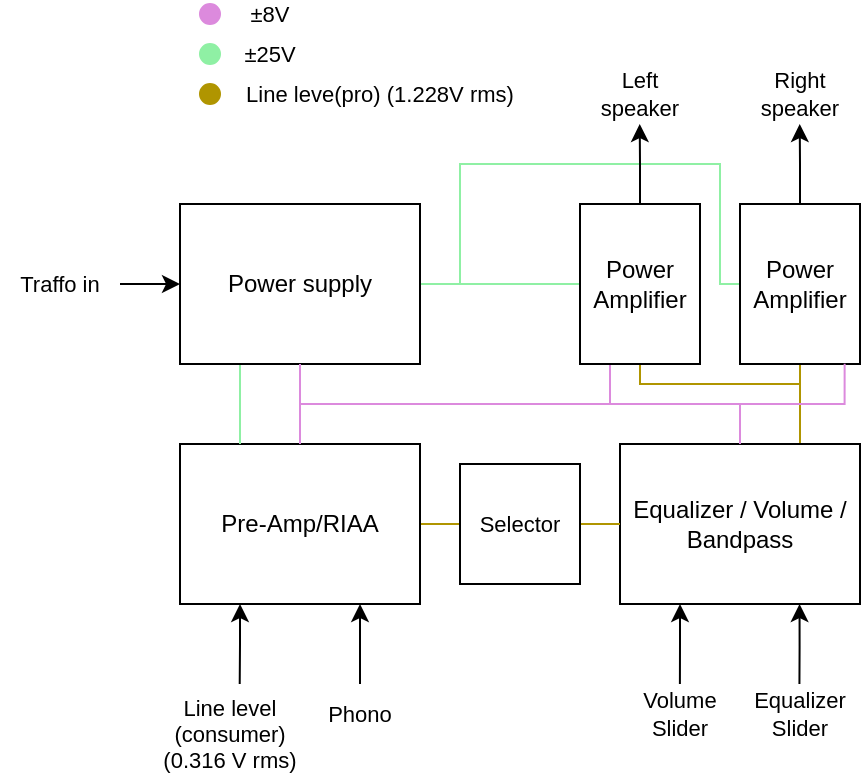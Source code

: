 <mxfile version="24.4.3" type="device">
  <diagram name="Page-1" id="nUcPXitHviqEH9ucQRFm">
    <mxGraphModel dx="561" dy="306" grid="1" gridSize="10" guides="1" tooltips="1" connect="1" arrows="1" fold="1" page="1" pageScale="1" pageWidth="850" pageHeight="1100" math="0" shadow="0">
      <root>
        <mxCell id="0" />
        <mxCell id="1" parent="0" />
        <mxCell id="hpIK_vdd18zwM_k7jbdl-43" style="edgeStyle=orthogonalEdgeStyle;rounded=0;orthogonalLoop=1;jettySize=auto;html=1;exitX=1;exitY=0.5;exitDx=0;exitDy=0;entryX=0;entryY=0.5;entryDx=0;entryDy=0;strokeColor=#b09500;align=center;verticalAlign=middle;fontFamily=Helvetica;fontSize=11;fontColor=default;labelBackgroundColor=default;endArrow=none;endFill=0;" parent="1" source="hpIK_vdd18zwM_k7jbdl-5" target="hpIK_vdd18zwM_k7jbdl-42" edge="1">
          <mxGeometry relative="1" as="geometry" />
        </mxCell>
        <mxCell id="hpIK_vdd18zwM_k7jbdl-52" style="edgeStyle=orthogonalEdgeStyle;rounded=0;orthogonalLoop=1;jettySize=auto;html=1;exitX=0.25;exitY=1;exitDx=0;exitDy=0;strokeColor=default;align=center;verticalAlign=middle;fontFamily=Helvetica;fontSize=11;fontColor=default;labelBackgroundColor=default;endArrow=none;startArrow=classic;startFill=1;endFill=0;" parent="1" source="hpIK_vdd18zwM_k7jbdl-5" edge="1">
          <mxGeometry relative="1" as="geometry">
            <mxPoint x="149.857" y="520" as="targetPoint" />
          </mxGeometry>
        </mxCell>
        <mxCell id="hpIK_vdd18zwM_k7jbdl-53" style="edgeStyle=orthogonalEdgeStyle;rounded=0;orthogonalLoop=1;jettySize=auto;html=1;exitX=0.75;exitY=1;exitDx=0;exitDy=0;strokeColor=default;align=center;verticalAlign=middle;fontFamily=Helvetica;fontSize=11;fontColor=default;labelBackgroundColor=default;endArrow=none;startArrow=classic;startFill=1;endFill=0;" parent="1" source="hpIK_vdd18zwM_k7jbdl-5" edge="1">
          <mxGeometry relative="1" as="geometry">
            <mxPoint x="210" y="520" as="targetPoint" />
          </mxGeometry>
        </mxCell>
        <mxCell id="hpIK_vdd18zwM_k7jbdl-5" value="Pre-Amp/RIAA" style="rounded=0;whiteSpace=wrap;html=1;" parent="1" vertex="1">
          <mxGeometry x="120" y="400" width="120" height="80" as="geometry" />
        </mxCell>
        <mxCell id="hpIK_vdd18zwM_k7jbdl-16" style="edgeStyle=orthogonalEdgeStyle;rounded=0;orthogonalLoop=1;jettySize=auto;html=1;exitX=0.75;exitY=0;exitDx=0;exitDy=0;entryX=0.5;entryY=1;entryDx=0;entryDy=0;strokeColor=#B09500;align=center;verticalAlign=middle;fontFamily=Helvetica;fontSize=11;fontColor=default;labelBackgroundColor=default;endArrow=none;endFill=0;fillColor=#e3c800;" parent="1" source="hpIK_vdd18zwM_k7jbdl-6" target="hpIK_vdd18zwM_k7jbdl-11" edge="1">
          <mxGeometry relative="1" as="geometry">
            <Array as="points">
              <mxPoint x="430" y="370" />
              <mxPoint x="430" y="370" />
            </Array>
          </mxGeometry>
        </mxCell>
        <mxCell id="hpIK_vdd18zwM_k7jbdl-19" style="edgeStyle=orthogonalEdgeStyle;rounded=0;orthogonalLoop=1;jettySize=auto;html=1;exitX=0.75;exitY=0;exitDx=0;exitDy=0;entryX=0.5;entryY=1;entryDx=0;entryDy=0;strokeColor=#B09500;align=center;verticalAlign=middle;fontFamily=Helvetica;fontSize=11;fontColor=default;labelBackgroundColor=default;endArrow=none;endFill=0;fillColor=#e3c800;" parent="1" source="hpIK_vdd18zwM_k7jbdl-6" target="hpIK_vdd18zwM_k7jbdl-10" edge="1">
          <mxGeometry relative="1" as="geometry">
            <Array as="points">
              <mxPoint x="380" y="370" />
              <mxPoint x="310" y="370" />
            </Array>
          </mxGeometry>
        </mxCell>
        <mxCell id="hpIK_vdd18zwM_k7jbdl-40" style="edgeStyle=orthogonalEdgeStyle;rounded=0;orthogonalLoop=1;jettySize=auto;html=1;exitX=0.25;exitY=1;exitDx=0;exitDy=0;strokeColor=default;align=center;verticalAlign=middle;fontFamily=Helvetica;fontSize=11;fontColor=default;labelBackgroundColor=default;endArrow=none;startArrow=classic;startFill=1;endFill=0;" parent="1" source="hpIK_vdd18zwM_k7jbdl-6" edge="1">
          <mxGeometry relative="1" as="geometry">
            <mxPoint x="369.952" y="520" as="targetPoint" />
          </mxGeometry>
        </mxCell>
        <mxCell id="hpIK_vdd18zwM_k7jbdl-6" value="Equalizer / Volume / Bandpass" style="rounded=0;whiteSpace=wrap;html=1;" parent="1" vertex="1">
          <mxGeometry x="340" y="400" width="120" height="80" as="geometry" />
        </mxCell>
        <mxCell id="hpIK_vdd18zwM_k7jbdl-13" style="edgeStyle=orthogonalEdgeStyle;rounded=0;orthogonalLoop=1;jettySize=auto;html=1;exitX=0.5;exitY=1;exitDx=0;exitDy=0;entryX=0.5;entryY=0;entryDx=0;entryDy=0;endArrow=none;endFill=0;fillColor=#76608a;strokeColor=#dc8add;" parent="1" source="hpIK_vdd18zwM_k7jbdl-8" target="hpIK_vdd18zwM_k7jbdl-5" edge="1">
          <mxGeometry relative="1" as="geometry" />
        </mxCell>
        <mxCell id="hpIK_vdd18zwM_k7jbdl-14" style="edgeStyle=orthogonalEdgeStyle;rounded=0;orthogonalLoop=1;jettySize=auto;html=1;exitX=0.5;exitY=1;exitDx=0;exitDy=0;strokeColor=#dc8add;endArrow=none;endFill=0;fillColor=#76608a;" parent="1" source="hpIK_vdd18zwM_k7jbdl-8" target="hpIK_vdd18zwM_k7jbdl-6" edge="1">
          <mxGeometry relative="1" as="geometry" />
        </mxCell>
        <mxCell id="hpIK_vdd18zwM_k7jbdl-20" style="edgeStyle=orthogonalEdgeStyle;rounded=0;orthogonalLoop=1;jettySize=auto;html=1;exitX=1;exitY=0.5;exitDx=0;exitDy=0;entryX=0;entryY=0.5;entryDx=0;entryDy=0;strokeColor=#8ff0a4;align=center;verticalAlign=middle;fontFamily=Helvetica;fontSize=11;fontColor=default;labelBackgroundColor=default;endArrow=none;endFill=0;fillColor=#e51400;" parent="1" source="hpIK_vdd18zwM_k7jbdl-8" target="hpIK_vdd18zwM_k7jbdl-10" edge="1">
          <mxGeometry relative="1" as="geometry" />
        </mxCell>
        <mxCell id="hpIK_vdd18zwM_k7jbdl-21" style="edgeStyle=orthogonalEdgeStyle;rounded=0;orthogonalLoop=1;jettySize=auto;html=1;exitX=1;exitY=0.5;exitDx=0;exitDy=0;entryX=0;entryY=0.5;entryDx=0;entryDy=0;strokeColor=#8ff0a4;align=center;verticalAlign=middle;fontFamily=Helvetica;fontSize=11;fontColor=default;labelBackgroundColor=default;endArrow=none;endFill=0;fillColor=#e51400;" parent="1" source="hpIK_vdd18zwM_k7jbdl-8" target="hpIK_vdd18zwM_k7jbdl-11" edge="1">
          <mxGeometry relative="1" as="geometry">
            <Array as="points">
              <mxPoint x="260" y="320" />
              <mxPoint x="260" y="260" />
              <mxPoint x="390" y="260" />
              <mxPoint x="390" y="320" />
            </Array>
          </mxGeometry>
        </mxCell>
        <mxCell id="hpIK_vdd18zwM_k7jbdl-35" style="edgeStyle=orthogonalEdgeStyle;rounded=0;orthogonalLoop=1;jettySize=auto;html=1;exitX=0.5;exitY=1;exitDx=0;exitDy=0;entryX=0.25;entryY=1;entryDx=0;entryDy=0;strokeColor=#dc8add;align=center;verticalAlign=middle;fontFamily=Helvetica;fontSize=11;fontColor=default;labelBackgroundColor=default;endArrow=none;endFill=0;" parent="1" source="hpIK_vdd18zwM_k7jbdl-8" target="hpIK_vdd18zwM_k7jbdl-10" edge="1">
          <mxGeometry relative="1" as="geometry" />
        </mxCell>
        <mxCell id="hpIK_vdd18zwM_k7jbdl-58" style="edgeStyle=orthogonalEdgeStyle;rounded=0;orthogonalLoop=1;jettySize=auto;html=1;exitX=0;exitY=0.5;exitDx=0;exitDy=0;strokeColor=default;align=center;verticalAlign=middle;fontFamily=Helvetica;fontSize=11;fontColor=default;labelBackgroundColor=default;endArrow=none;startArrow=classic;startFill=1;endFill=0;" parent="1" source="hpIK_vdd18zwM_k7jbdl-8" edge="1">
          <mxGeometry relative="1" as="geometry">
            <mxPoint x="90" y="320" as="targetPoint" />
          </mxGeometry>
        </mxCell>
        <mxCell id="vYbhxjidZYGOW-Xt2IEC-1" style="edgeStyle=orthogonalEdgeStyle;rounded=0;orthogonalLoop=1;jettySize=auto;html=1;exitX=0.25;exitY=1;exitDx=0;exitDy=0;entryX=0.25;entryY=0;entryDx=0;entryDy=0;endArrow=none;endFill=0;strokeColor=#8ff0a4;" parent="1" source="hpIK_vdd18zwM_k7jbdl-8" target="hpIK_vdd18zwM_k7jbdl-5" edge="1">
          <mxGeometry relative="1" as="geometry" />
        </mxCell>
        <mxCell id="hpIK_vdd18zwM_k7jbdl-8" value="Power supply" style="rounded=0;whiteSpace=wrap;html=1;" parent="1" vertex="1">
          <mxGeometry x="120" y="280" width="120" height="80" as="geometry" />
        </mxCell>
        <mxCell id="hpIK_vdd18zwM_k7jbdl-54" style="edgeStyle=orthogonalEdgeStyle;rounded=0;orthogonalLoop=1;jettySize=auto;html=1;exitX=0.5;exitY=0;exitDx=0;exitDy=0;strokeColor=default;align=center;verticalAlign=middle;fontFamily=Helvetica;fontSize=11;fontColor=default;labelBackgroundColor=default;endArrow=classic;" parent="1" source="hpIK_vdd18zwM_k7jbdl-10" edge="1">
          <mxGeometry relative="1" as="geometry">
            <mxPoint x="349.857" y="240" as="targetPoint" />
          </mxGeometry>
        </mxCell>
        <mxCell id="hpIK_vdd18zwM_k7jbdl-10" value="&lt;div&gt;Power&lt;/div&gt;&lt;div&gt;Amplifier&lt;br&gt;&lt;/div&gt;" style="rounded=0;whiteSpace=wrap;html=1;" parent="1" vertex="1">
          <mxGeometry x="320" y="280" width="60" height="80" as="geometry" />
        </mxCell>
        <mxCell id="hpIK_vdd18zwM_k7jbdl-55" style="edgeStyle=orthogonalEdgeStyle;rounded=0;orthogonalLoop=1;jettySize=auto;html=1;exitX=0.5;exitY=0;exitDx=0;exitDy=0;strokeColor=default;align=center;verticalAlign=middle;fontFamily=Helvetica;fontSize=11;fontColor=default;labelBackgroundColor=default;endArrow=classic;" parent="1" source="hpIK_vdd18zwM_k7jbdl-11" edge="1">
          <mxGeometry relative="1" as="geometry">
            <mxPoint x="429.857" y="240" as="targetPoint" />
          </mxGeometry>
        </mxCell>
        <mxCell id="hpIK_vdd18zwM_k7jbdl-11" value="&lt;div&gt;Power&lt;/div&gt;&lt;div&gt;Amplifier&lt;br&gt;&lt;/div&gt;" style="rounded=0;whiteSpace=wrap;html=1;" parent="1" vertex="1">
          <mxGeometry x="400" y="280" width="60" height="80" as="geometry" />
        </mxCell>
        <mxCell id="hpIK_vdd18zwM_k7jbdl-29" value="" style="ellipse;whiteSpace=wrap;html=1;fontFamily=Helvetica;fontSize=11;fontColor=default;labelBackgroundColor=default;strokeColor=#dc8add;fillColor=#dc8add;" parent="1" vertex="1">
          <mxGeometry x="130" y="180" width="10" height="10" as="geometry" />
        </mxCell>
        <mxCell id="hpIK_vdd18zwM_k7jbdl-30" value="" style="ellipse;whiteSpace=wrap;html=1;fontFamily=Helvetica;fontSize=11;fontColor=default;labelBackgroundColor=default;strokeColor=#8ff0a4;fillColor=#8ff0a4;" parent="1" vertex="1">
          <mxGeometry x="130" y="200" width="10" height="10" as="geometry" />
        </mxCell>
        <mxCell id="hpIK_vdd18zwM_k7jbdl-31" value="" style="ellipse;whiteSpace=wrap;html=1;fontFamily=Helvetica;fontSize=11;fontColor=default;labelBackgroundColor=default;strokeColor=#b09500;fillColor=#b09500;" parent="1" vertex="1">
          <mxGeometry x="130" y="220" width="10" height="10" as="geometry" />
        </mxCell>
        <mxCell id="hpIK_vdd18zwM_k7jbdl-32" value="±8V" style="text;html=1;align=center;verticalAlign=middle;whiteSpace=wrap;rounded=0;fontFamily=Helvetica;fontSize=11;fontColor=default;labelBackgroundColor=default;" parent="1" vertex="1">
          <mxGeometry x="140" y="180" width="50" height="10" as="geometry" />
        </mxCell>
        <mxCell id="hpIK_vdd18zwM_k7jbdl-33" value="±25V" style="text;html=1;align=center;verticalAlign=middle;whiteSpace=wrap;rounded=0;fontFamily=Helvetica;fontSize=11;fontColor=default;labelBackgroundColor=default;" parent="1" vertex="1">
          <mxGeometry x="140" y="200" width="50" height="10" as="geometry" />
        </mxCell>
        <mxCell id="hpIK_vdd18zwM_k7jbdl-34" value="Line leve(pro) (1.228V rms)" style="text;html=1;align=center;verticalAlign=middle;whiteSpace=wrap;rounded=0;fontFamily=Helvetica;fontSize=11;fontColor=default;labelBackgroundColor=default;" parent="1" vertex="1">
          <mxGeometry x="150" y="220" width="140" height="10" as="geometry" />
        </mxCell>
        <mxCell id="hpIK_vdd18zwM_k7jbdl-36" style="edgeStyle=orthogonalEdgeStyle;rounded=0;orthogonalLoop=1;jettySize=auto;html=1;exitX=0.5;exitY=1;exitDx=0;exitDy=0;entryX=0.872;entryY=0.999;entryDx=0;entryDy=0;entryPerimeter=0;strokeColor=#dc8add;align=center;verticalAlign=middle;fontFamily=Helvetica;fontSize=11;fontColor=default;labelBackgroundColor=default;endArrow=none;endFill=0;" parent="1" source="hpIK_vdd18zwM_k7jbdl-8" target="hpIK_vdd18zwM_k7jbdl-11" edge="1">
          <mxGeometry relative="1" as="geometry" />
        </mxCell>
        <mxCell id="hpIK_vdd18zwM_k7jbdl-44" style="edgeStyle=orthogonalEdgeStyle;rounded=0;orthogonalLoop=1;jettySize=auto;html=1;exitX=1;exitY=0.5;exitDx=0;exitDy=0;entryX=0;entryY=0.5;entryDx=0;entryDy=0;strokeColor=#b09500;align=center;verticalAlign=middle;fontFamily=Helvetica;fontSize=11;fontColor=default;labelBackgroundColor=default;endArrow=none;endFill=0;" parent="1" source="hpIK_vdd18zwM_k7jbdl-42" target="hpIK_vdd18zwM_k7jbdl-6" edge="1">
          <mxGeometry relative="1" as="geometry" />
        </mxCell>
        <mxCell id="hpIK_vdd18zwM_k7jbdl-42" value="Selector" style="rounded=0;whiteSpace=wrap;html=1;fontFamily=Helvetica;fontSize=11;fontColor=default;labelBackgroundColor=default;" parent="1" vertex="1">
          <mxGeometry x="260" y="410" width="60" height="60" as="geometry" />
        </mxCell>
        <mxCell id="hpIK_vdd18zwM_k7jbdl-45" value="&lt;div&gt;Line level (consumer)&lt;/div&gt;&lt;div&gt;(0.316 V rms)&lt;br&gt;&lt;/div&gt;" style="text;html=1;align=center;verticalAlign=middle;whiteSpace=wrap;rounded=0;fontFamily=Helvetica;fontSize=11;fontColor=default;labelBackgroundColor=default;" parent="1" vertex="1">
          <mxGeometry x="110" y="530" width="70" height="30" as="geometry" />
        </mxCell>
        <mxCell id="hpIK_vdd18zwM_k7jbdl-46" value="Phono" style="text;html=1;align=center;verticalAlign=middle;whiteSpace=wrap;rounded=0;fontFamily=Helvetica;fontSize=11;fontColor=default;labelBackgroundColor=default;" parent="1" vertex="1">
          <mxGeometry x="180" y="520" width="60" height="30" as="geometry" />
        </mxCell>
        <mxCell id="hpIK_vdd18zwM_k7jbdl-56" value="Left speaker" style="text;html=1;align=center;verticalAlign=middle;whiteSpace=wrap;rounded=0;fontFamily=Helvetica;fontSize=11;fontColor=default;labelBackgroundColor=default;" parent="1" vertex="1">
          <mxGeometry x="320" y="210" width="60" height="30" as="geometry" />
        </mxCell>
        <mxCell id="hpIK_vdd18zwM_k7jbdl-57" value="Right speaker" style="text;html=1;align=center;verticalAlign=middle;whiteSpace=wrap;rounded=0;fontFamily=Helvetica;fontSize=11;fontColor=default;labelBackgroundColor=default;" parent="1" vertex="1">
          <mxGeometry x="400" y="210" width="60" height="30" as="geometry" />
        </mxCell>
        <mxCell id="hpIK_vdd18zwM_k7jbdl-59" value="Traffo in" style="text;html=1;align=center;verticalAlign=middle;whiteSpace=wrap;rounded=0;fontFamily=Helvetica;fontSize=11;fontColor=default;labelBackgroundColor=default;" parent="1" vertex="1">
          <mxGeometry x="30" y="305" width="60" height="30" as="geometry" />
        </mxCell>
        <mxCell id="hpIK_vdd18zwM_k7jbdl-60" value="Volume Slider" style="text;html=1;align=center;verticalAlign=middle;whiteSpace=wrap;rounded=0;fontFamily=Helvetica;fontSize=11;fontColor=default;labelBackgroundColor=default;" parent="1" vertex="1">
          <mxGeometry x="340" y="520" width="60" height="30" as="geometry" />
        </mxCell>
        <mxCell id="hpIK_vdd18zwM_k7jbdl-61" style="edgeStyle=orthogonalEdgeStyle;rounded=0;orthogonalLoop=1;jettySize=auto;html=1;exitX=0.25;exitY=1;exitDx=0;exitDy=0;strokeColor=default;align=center;verticalAlign=middle;fontFamily=Helvetica;fontSize=11;fontColor=default;labelBackgroundColor=default;endArrow=none;startArrow=classic;startFill=1;endFill=0;" parent="1" edge="1">
          <mxGeometry relative="1" as="geometry">
            <mxPoint x="429.722" y="520" as="targetPoint" />
            <mxPoint x="429.77" y="480" as="sourcePoint" />
            <Array as="points">
              <mxPoint x="430" y="501" />
              <mxPoint x="430" y="501" />
            </Array>
          </mxGeometry>
        </mxCell>
        <mxCell id="hpIK_vdd18zwM_k7jbdl-62" value="&lt;div&gt;Equalizer&lt;/div&gt;&lt;div&gt;Slider&lt;br&gt;&lt;/div&gt;" style="text;html=1;align=center;verticalAlign=middle;whiteSpace=wrap;rounded=0;fontFamily=Helvetica;fontSize=11;fontColor=default;labelBackgroundColor=default;" parent="1" vertex="1">
          <mxGeometry x="400" y="520" width="60" height="30" as="geometry" />
        </mxCell>
      </root>
    </mxGraphModel>
  </diagram>
</mxfile>
